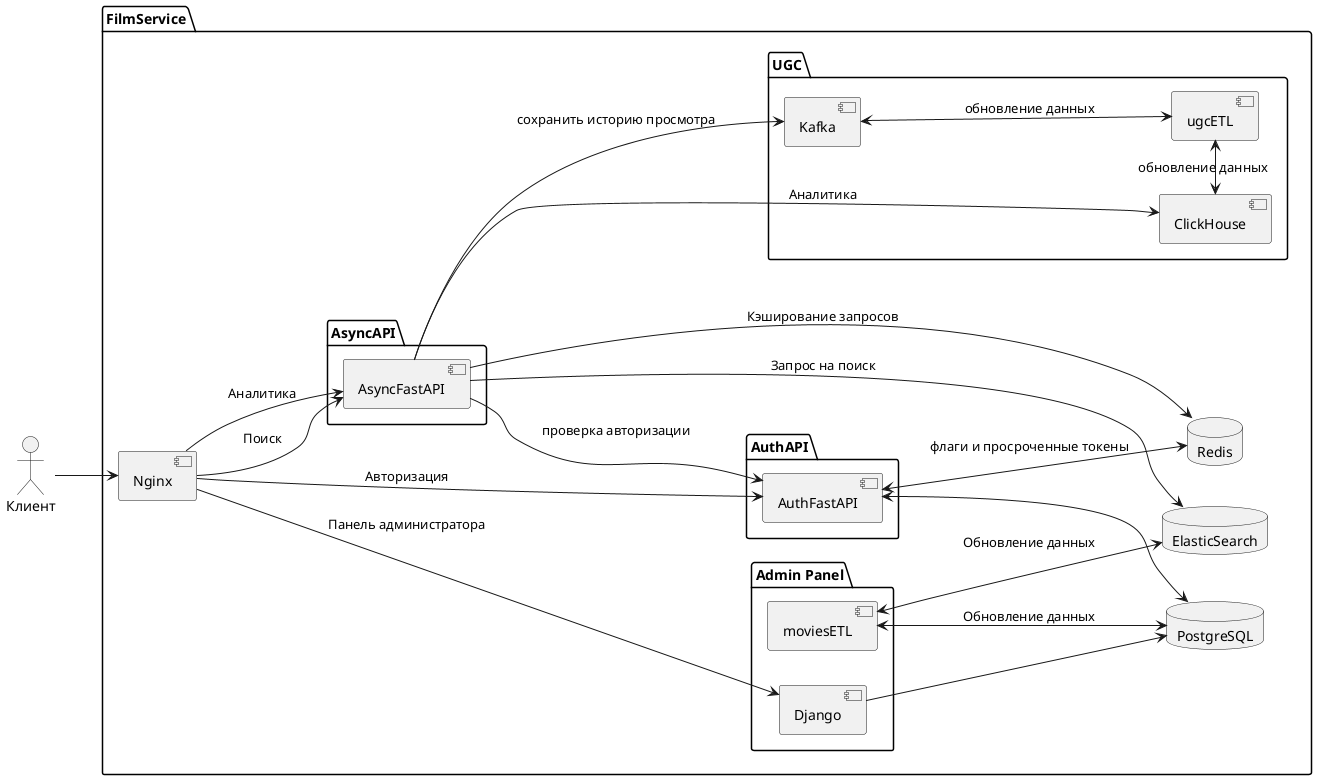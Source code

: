 @startuml

actor Клиент as Client

package FilmService as FS {
    component Nginx

    database PostgreSQL
    database ElasticSearch
    database Redis

    package "Admin Panel" as AP {
        component Django
        component moviesETL
    }
    package "AuthAPI" as Auth {
        component AuthFastAPI
    }
    package "AsyncAPI" as Async {
        component AsyncFastAPI
    }
    package "UGC" as UGC {
        component Kafka
        component ugcETL
        component ClickHouse
    }

}

left to right direction
Client --> Nginx

Nginx --> Django: Панель администратора
moviesETL <--> PostgreSQL: Обновление данных
moviesETL <--> ElasticSearch: Обновление данных
Django --> PostgreSQL

Nginx --> AuthFastAPI: Авторизация
AuthFastAPI <--> PostgreSQL
AuthFastAPI <--> Redis: флаги и просроченные токены

Nginx --> AsyncFastAPI: Поиск

AsyncFastAPI --> AuthFastAPI: проверка авторизации
AsyncFastAPI --> ElasticSearch: Запрос на поиск
AsyncFastAPI --> Redis: Кэширование запросов
AsyncFastAPI --> Kafka: сохранить историю просмотра
AsyncFastAPI --> ClickHouse: Аналитика

Nginx --> AsyncFastAPI: Аналитика


Kafka <--> ugcETL: обновление данных
ugcETL <-> ClickHouse: обновление данных
@enduml
